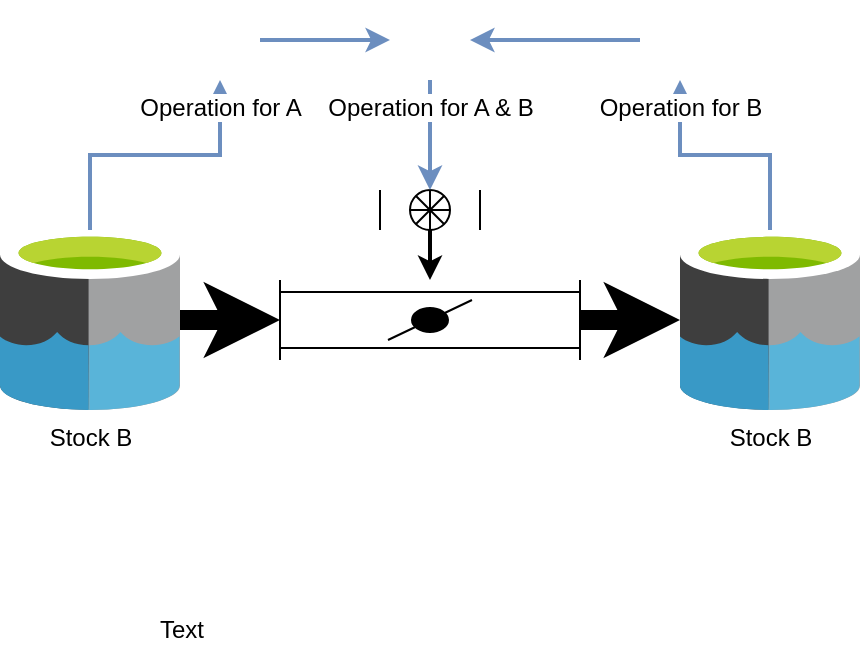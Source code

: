 <mxfile version="10.6.7" type="device"><diagram id="Q7IxgKHIWLkCAmbquckz" name="Page-1"><mxGraphModel dx="996" dy="595" grid="1" gridSize="10" guides="1" tooltips="1" connect="1" arrows="1" fold="1" page="1" pageScale="1" pageWidth="827" pageHeight="1169" math="0" shadow="0"><root><mxCell id="0"/><mxCell id="1" parent="0"/><mxCell id="jklfQuvQAgx2j2r3dYye-10" style="edgeStyle=orthogonalEdgeStyle;rounded=0;jumpSize=6;orthogonalLoop=1;jettySize=auto;html=1;sourcePerimeterSpacing=0;endSize=6;targetPerimeterSpacing=0;strokeColor=#000000;strokeWidth=10;" edge="1" parent="1" source="jklfQuvQAgx2j2r3dYye-3" target="jklfQuvQAgx2j2r3dYye-6"><mxGeometry relative="1" as="geometry"/></mxCell><mxCell id="jklfQuvQAgx2j2r3dYye-3" value="" style="verticalLabelPosition=bottom;align=center;dashed=0;html=1;verticalAlign=top;shape=mxgraph.pid.piping.damper;" vertex="1" parent="1"><mxGeometry x="290" y="220" width="150" height="40" as="geometry"/></mxCell><mxCell id="jklfQuvQAgx2j2r3dYye-13" style="edgeStyle=orthogonalEdgeStyle;rounded=0;jumpSize=6;orthogonalLoop=1;jettySize=auto;html=1;sourcePerimeterSpacing=0;endSize=6;targetPerimeterSpacing=0;strokeColor=#000000;strokeWidth=2;" edge="1" parent="1" source="jklfQuvQAgx2j2r3dYye-4" target="jklfQuvQAgx2j2r3dYye-3"><mxGeometry relative="1" as="geometry"/></mxCell><mxCell id="jklfQuvQAgx2j2r3dYye-4" value="" style="verticalLabelPosition=bottom;align=center;dashed=0;html=1;verticalAlign=top;shape=mxgraph.pid.piping.rotary_valve;pointerEvents=1;" vertex="1" parent="1"><mxGeometry x="340" y="175" width="50" height="20" as="geometry"/></mxCell><mxCell id="jklfQuvQAgx2j2r3dYye-19" style="edgeStyle=orthogonalEdgeStyle;rounded=0;jumpSize=6;orthogonalLoop=1;jettySize=auto;html=1;sourcePerimeterSpacing=0;endSize=6;targetPerimeterSpacing=0;strokeColor=#6c8ebf;strokeWidth=2;fillColor=#dae8fc;" edge="1" parent="1" source="jklfQuvQAgx2j2r3dYye-6" target="jklfQuvQAgx2j2r3dYye-18"><mxGeometry relative="1" as="geometry"/></mxCell><mxCell id="jklfQuvQAgx2j2r3dYye-6" value="Stock B" style="aspect=fixed;html=1;align=center;shadow=0;dashed=0;image;fontSize=12;image=img/lib/mscae/dep/Data_Lake.svg;" vertex="1" parent="1"><mxGeometry x="490" y="195" width="90" height="90" as="geometry"/></mxCell><mxCell id="jklfQuvQAgx2j2r3dYye-9" style="edgeStyle=orthogonalEdgeStyle;rounded=0;orthogonalLoop=1;jettySize=auto;html=1;endSize=6;targetPerimeterSpacing=0;sourcePerimeterSpacing=0;jumpSize=6;strokeColor=#000000;strokeWidth=10;" edge="1" parent="1" source="jklfQuvQAgx2j2r3dYye-7" target="jklfQuvQAgx2j2r3dYye-3"><mxGeometry relative="1" as="geometry"/></mxCell><mxCell id="jklfQuvQAgx2j2r3dYye-17" style="edgeStyle=orthogonalEdgeStyle;rounded=0;jumpSize=6;orthogonalLoop=1;jettySize=auto;html=1;sourcePerimeterSpacing=0;endSize=6;targetPerimeterSpacing=0;strokeColor=#6c8ebf;strokeWidth=2;fillColor=#dae8fc;" edge="1" parent="1" source="jklfQuvQAgx2j2r3dYye-7" target="jklfQuvQAgx2j2r3dYye-16"><mxGeometry relative="1" as="geometry"/></mxCell><mxCell id="jklfQuvQAgx2j2r3dYye-7" value="Stock B" style="aspect=fixed;html=1;align=center;shadow=0;dashed=0;image;fontSize=12;image=img/lib/mscae/dep/Data_Lake.svg;" vertex="1" parent="1"><mxGeometry x="150" y="195" width="90" height="90" as="geometry"/></mxCell><mxCell id="jklfQuvQAgx2j2r3dYye-23" style="edgeStyle=orthogonalEdgeStyle;rounded=0;jumpSize=6;orthogonalLoop=1;jettySize=auto;html=1;sourcePerimeterSpacing=0;endSize=6;targetPerimeterSpacing=0;strokeColor=#6c8ebf;strokeWidth=2;fillColor=#dae8fc;" edge="1" parent="1" source="jklfQuvQAgx2j2r3dYye-16" target="jklfQuvQAgx2j2r3dYye-20"><mxGeometry relative="1" as="geometry"/></mxCell><mxCell id="jklfQuvQAgx2j2r3dYye-16" value="Operation for A" style="shape=image;html=1;verticalAlign=top;verticalLabelPosition=bottom;labelBackgroundColor=#ffffff;imageAspect=0;aspect=fixed;image=https://cdn4.iconfinder.com/data/icons/general-office/91/General_Office_20-128.png" vertex="1" parent="1"><mxGeometry x="240" y="80" width="40" height="40" as="geometry"/></mxCell><mxCell id="jklfQuvQAgx2j2r3dYye-22" style="edgeStyle=orthogonalEdgeStyle;rounded=0;jumpSize=6;orthogonalLoop=1;jettySize=auto;html=1;sourcePerimeterSpacing=0;endSize=6;targetPerimeterSpacing=0;strokeColor=#6c8ebf;strokeWidth=2;fillColor=#dae8fc;" edge="1" parent="1" source="jklfQuvQAgx2j2r3dYye-18" target="jklfQuvQAgx2j2r3dYye-20"><mxGeometry relative="1" as="geometry"/></mxCell><mxCell id="jklfQuvQAgx2j2r3dYye-18" value="Operation for B" style="shape=image;html=1;verticalAlign=top;verticalLabelPosition=bottom;labelBackgroundColor=#ffffff;imageAspect=0;aspect=fixed;image=https://cdn4.iconfinder.com/data/icons/general-office/91/General_Office_20-128.png" vertex="1" parent="1"><mxGeometry x="470" y="80" width="40" height="40" as="geometry"/></mxCell><mxCell id="jklfQuvQAgx2j2r3dYye-25" style="edgeStyle=orthogonalEdgeStyle;rounded=0;jumpSize=6;orthogonalLoop=1;jettySize=auto;html=1;sourcePerimeterSpacing=0;endSize=6;targetPerimeterSpacing=0;strokeColor=#6c8ebf;strokeWidth=2;fillColor=#dae8fc;" edge="1" parent="1" source="jklfQuvQAgx2j2r3dYye-20" target="jklfQuvQAgx2j2r3dYye-4"><mxGeometry relative="1" as="geometry"/></mxCell><mxCell id="jklfQuvQAgx2j2r3dYye-20" value="Operation for A &amp;amp; B" style="shape=image;html=1;verticalAlign=top;verticalLabelPosition=bottom;labelBackgroundColor=#ffffff;imageAspect=0;aspect=fixed;image=https://cdn4.iconfinder.com/data/icons/general-office/91/General_Office_20-128.png" vertex="1" parent="1"><mxGeometry x="345" y="80" width="40" height="40" as="geometry"/></mxCell><mxCell id="jklfQuvQAgx2j2r3dYye-27" value="Text" style="text;html=1;resizable=0;points=[];autosize=1;align=left;verticalAlign=top;spacingTop=-4;" vertex="1" parent="1"><mxGeometry x="228" y="385" width="40" height="20" as="geometry"/></mxCell></root></mxGraphModel></diagram></mxfile>